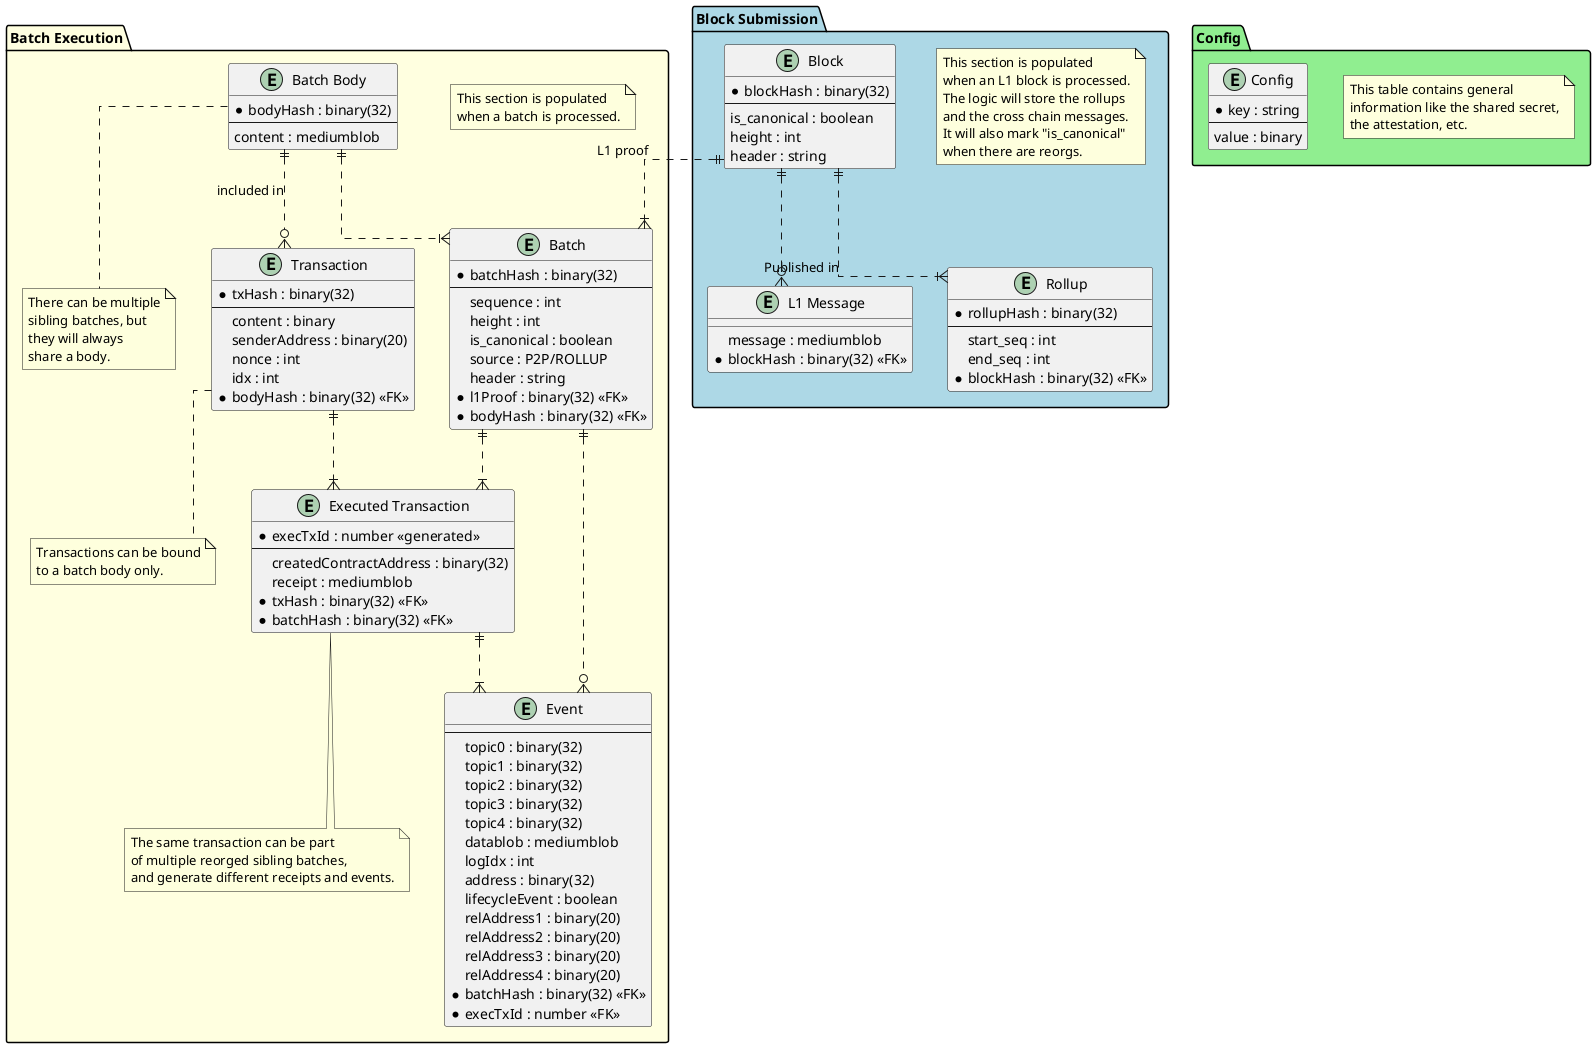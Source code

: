 @startuml
' avoid problems with angled crows feet
skinparam linetype ortho

package "Batch Execution" as BE  #LightYellow{

note as N0
 This section is populated
 when a batch is processed.
end note

note as N1
 There can be multiple
 sibling batches, but
 they will always
 share a body.
end note

note as N2
 The same transaction can be part
 of multiple reorged sibling batches,
 and generate different receipts and events.
end note

note as N3
 Transactions can be bound
 to a batch body only.
end note

}

package "Block Submission" as BS  #LightBlue{
note as N4
 This section is populated
 when an L1 block is processed.
 The logic will store the rollups
 and the cross chain messages.
 It will also mark "is_canonical"
 when there are reorgs.
end note

}

package "Config" as C   #LightGreen{
note as N5
 This table contains general
 information like the shared secret,
 the attestation, etc.
end note

}


entity "Batch" as BE.batch {
  *batchHash : binary(32)
  --
  sequence : int
  height : int
  is_canonical : boolean
  source : P2P/ROLLUP
  header : string
  *l1Proof : binary(32) <<FK>>
  *bodyHash : binary(32) <<FK>>
}

entity "Batch Body" as BE.batch_body {
  *bodyHash : binary(32)
  --
  content : mediumblob
}

entity "Transaction" as BE.tx {
  *txHash : binary(32)
  --
  content : binary
  senderAddress : binary(20)
  nonce : int
  idx : int
  *bodyHash : binary(32) <<FK>>
}

entity "Executed Transaction" as BE.exec_tx {
  *execTxId : number <<generated>>
  --
  createdContractAddress : binary(32)
  receipt : mediumblob
  *txHash : binary(32) <<FK>>
  *batchHash : binary(32) <<FK>>
}

entity "Event" as BE.event {
  --
  topic0 : binary(32)
  topic1 : binary(32)
  topic2 : binary(32)
  topic3 : binary(32)
  topic4 : binary(32)
  datablob : mediumblob
  logIdx : int
  address : binary(32)
  lifecycleEvent : boolean
  relAddress1 : binary(20)
  relAddress2 : binary(20)
  relAddress3 : binary(20)
  relAddress4 : binary(20)
  *batchHash : binary(32) <<FK>>
  *execTxId : number <<FK>>
}

entity "Block" as BS.block {
  *blockHash : binary(32)
  --
  is_canonical : boolean
  height : int
  header : string
}

entity "L1 Message" as BS.l1_msg{
  __
  message : mediumblob
  *blockHash : binary(32) <<FK>>
}

entity "Rollup" as BS.rollup {
  *rollupHash : binary(32)
  --
  start_seq : int
  end_seq : int
  *blockHash : binary(32) <<FK>>
}

entity "Config" as C.cfg{
 *key : string
 --
 value : binary
}


batch_body ||..o{ tx : included in
batch_body ||..|{ batch
batch ||..o{ event
block ||..|{ batch : L1 proof
block ||..|{ rollup : Published in
exec_tx ||..|{ event
batch ||..|{ exec_tx
tx ||..|{ exec_tx
block ||..o{ l1_msg

batch_body .. N1
exec_tx .. N2
tx .. N3

@enduml
